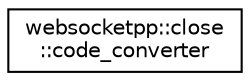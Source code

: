 digraph "Graphical Class Hierarchy"
{
  edge [fontname="Helvetica",fontsize="10",labelfontname="Helvetica",labelfontsize="10"];
  node [fontname="Helvetica",fontsize="10",shape=record];
  rankdir="LR";
  Node0 [label="websocketpp::close\l::code_converter",height=0.2,width=0.4,color="black", fillcolor="white", style="filled",URL="$unionwebsocketpp_1_1close_1_1code__converter.html",tooltip="Type used to convert close statuses between integer and wire representations. "];
}

